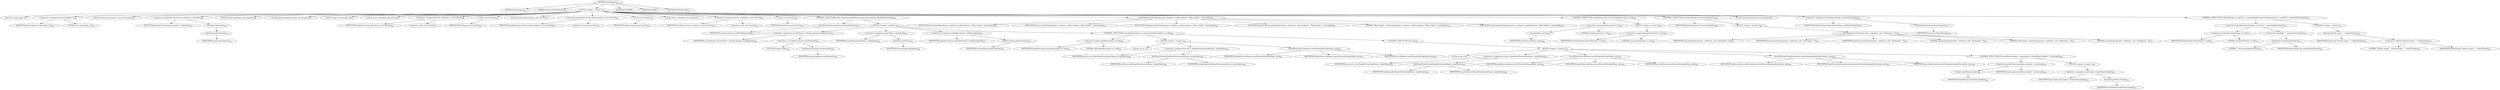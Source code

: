 digraph "printTargets" {  
"1954" [label = <(METHOD,printTargets)<SUB>831</SUB>> ]
"1955" [label = <(PARAM,Project project)<SUB>831</SUB>> ]
"1956" [label = <(PARAM,boolean printSubTargets)<SUB>831</SUB>> ]
"1957" [label = <(BLOCK,&lt;empty&gt;,&lt;empty&gt;)<SUB>831</SUB>> ]
"1958" [label = <(LOCAL,int maxLength: int)> ]
"1959" [label = <(&lt;operator&gt;.assignment,int maxLength = 0)<SUB>833</SUB>> ]
"1960" [label = <(IDENTIFIER,maxLength,int maxLength = 0)<SUB>833</SUB>> ]
"1961" [label = <(LITERAL,0,int maxLength = 0)<SUB>833</SUB>> ]
"1962" [label = <(LOCAL,Enumeration ptargets: java.util.Enumeration)> ]
"1963" [label = <(&lt;operator&gt;.assignment,Enumeration ptargets = elements())<SUB>834</SUB>> ]
"1964" [label = <(IDENTIFIER,ptargets,Enumeration ptargets = elements())<SUB>834</SUB>> ]
"1965" [label = <(elements,elements())<SUB>834</SUB>> ]
"1966" [label = <(getTargets,getTargets())<SUB>834</SUB>> ]
"1967" [label = <(IDENTIFIER,project,getTargets())<SUB>834</SUB>> ]
"1968" [label = <(LOCAL,String targetName: java.lang.String)> ]
"1969" [label = <(LOCAL,String targetDescription: java.lang.String)> ]
"1970" [label = <(LOCAL,Target currentTarget: ANY)> ]
"44" [label = <(LOCAL,Vector topNames: java.util.Vector)> ]
"1971" [label = <(&lt;operator&gt;.assignment,Vector topNames = new Vector())<SUB>840</SUB>> ]
"1972" [label = <(IDENTIFIER,topNames,Vector topNames = new Vector())<SUB>840</SUB>> ]
"1973" [label = <(&lt;operator&gt;.alloc,new Vector())<SUB>840</SUB>> ]
"1974" [label = <(&lt;init&gt;,new Vector())<SUB>840</SUB>> ]
"43" [label = <(IDENTIFIER,topNames,new Vector())<SUB>840</SUB>> ]
"46" [label = <(LOCAL,Vector topDescriptions: java.util.Vector)> ]
"1975" [label = <(&lt;operator&gt;.assignment,Vector topDescriptions = new Vector())<SUB>841</SUB>> ]
"1976" [label = <(IDENTIFIER,topDescriptions,Vector topDescriptions = new Vector())<SUB>841</SUB>> ]
"1977" [label = <(&lt;operator&gt;.alloc,new Vector())<SUB>841</SUB>> ]
"1978" [label = <(&lt;init&gt;,new Vector())<SUB>841</SUB>> ]
"45" [label = <(IDENTIFIER,topDescriptions,new Vector())<SUB>841</SUB>> ]
"48" [label = <(LOCAL,Vector subNames: java.util.Vector)> ]
"1979" [label = <(&lt;operator&gt;.assignment,Vector subNames = new Vector())<SUB>842</SUB>> ]
"1980" [label = <(IDENTIFIER,subNames,Vector subNames = new Vector())<SUB>842</SUB>> ]
"1981" [label = <(&lt;operator&gt;.alloc,new Vector())<SUB>842</SUB>> ]
"1982" [label = <(&lt;init&gt;,new Vector())<SUB>842</SUB>> ]
"47" [label = <(IDENTIFIER,subNames,new Vector())<SUB>842</SUB>> ]
"1983" [label = <(CONTROL_STRUCTURE,while (ptargets.hasMoreElements()),while (ptargets.hasMoreElements()))<SUB>844</SUB>> ]
"1984" [label = <(hasMoreElements,ptargets.hasMoreElements())<SUB>844</SUB>> ]
"1985" [label = <(IDENTIFIER,ptargets,ptargets.hasMoreElements())<SUB>844</SUB>> ]
"1986" [label = <(BLOCK,&lt;empty&gt;,&lt;empty&gt;)<SUB>844</SUB>> ]
"1987" [label = <(&lt;operator&gt;.assignment,currentTarget = (Target) ptargets.nextElement())<SUB>845</SUB>> ]
"1988" [label = <(IDENTIFIER,currentTarget,currentTarget = (Target) ptargets.nextElement())<SUB>845</SUB>> ]
"1989" [label = <(&lt;operator&gt;.cast,(Target) ptargets.nextElement())<SUB>845</SUB>> ]
"1990" [label = <(TYPE_REF,Target,Target)<SUB>845</SUB>> ]
"1991" [label = <(nextElement,ptargets.nextElement())<SUB>845</SUB>> ]
"1992" [label = <(IDENTIFIER,ptargets,ptargets.nextElement())<SUB>845</SUB>> ]
"1993" [label = <(&lt;operator&gt;.assignment,targetName = getName())<SUB>846</SUB>> ]
"1994" [label = <(IDENTIFIER,targetName,targetName = getName())<SUB>846</SUB>> ]
"1995" [label = <(getName,getName())<SUB>846</SUB>> ]
"1996" [label = <(IDENTIFIER,currentTarget,getName())<SUB>846</SUB>> ]
"1997" [label = <(&lt;operator&gt;.assignment,targetDescription = getDescription())<SUB>847</SUB>> ]
"1998" [label = <(IDENTIFIER,targetDescription,targetDescription = getDescription())<SUB>847</SUB>> ]
"1999" [label = <(getDescription,getDescription())<SUB>847</SUB>> ]
"2000" [label = <(IDENTIFIER,currentTarget,getDescription())<SUB>847</SUB>> ]
"2001" [label = <(CONTROL_STRUCTURE,if (targetDescription == null),if (targetDescription == null))<SUB>849</SUB>> ]
"2002" [label = <(&lt;operator&gt;.equals,targetDescription == null)<SUB>849</SUB>> ]
"2003" [label = <(IDENTIFIER,targetDescription,targetDescription == null)<SUB>849</SUB>> ]
"2004" [label = <(LITERAL,null,targetDescription == null)<SUB>849</SUB>> ]
"2005" [label = <(BLOCK,&lt;empty&gt;,&lt;empty&gt;)<SUB>849</SUB>> ]
"2006" [label = <(LOCAL,int pos: int)> ]
"2007" [label = <(&lt;operator&gt;.assignment,int pos = findTargetPosition(subNames, targetName))<SUB>850</SUB>> ]
"2008" [label = <(IDENTIFIER,pos,int pos = findTargetPosition(subNames, targetName))<SUB>850</SUB>> ]
"2009" [label = <(findTargetPosition,findTargetPosition(subNames, targetName))<SUB>850</SUB>> ]
"2010" [label = <(IDENTIFIER,subNames,findTargetPosition(subNames, targetName))<SUB>850</SUB>> ]
"2011" [label = <(IDENTIFIER,targetName,findTargetPosition(subNames, targetName))<SUB>850</SUB>> ]
"2012" [label = <(insertElementAt,subNames.insertElementAt(targetName, pos))<SUB>851</SUB>> ]
"2013" [label = <(IDENTIFIER,subNames,subNames.insertElementAt(targetName, pos))<SUB>851</SUB>> ]
"2014" [label = <(IDENTIFIER,targetName,subNames.insertElementAt(targetName, pos))<SUB>851</SUB>> ]
"2015" [label = <(IDENTIFIER,pos,subNames.insertElementAt(targetName, pos))<SUB>851</SUB>> ]
"2016" [label = <(CONTROL_STRUCTURE,else,else)<SUB>852</SUB>> ]
"2017" [label = <(BLOCK,&lt;empty&gt;,&lt;empty&gt;)<SUB>852</SUB>> ]
"2018" [label = <(LOCAL,int pos: int)> ]
"2019" [label = <(&lt;operator&gt;.assignment,int pos = findTargetPosition(topNames, targetName))<SUB>853</SUB>> ]
"2020" [label = <(IDENTIFIER,pos,int pos = findTargetPosition(topNames, targetName))<SUB>853</SUB>> ]
"2021" [label = <(findTargetPosition,findTargetPosition(topNames, targetName))<SUB>853</SUB>> ]
"2022" [label = <(IDENTIFIER,topNames,findTargetPosition(topNames, targetName))<SUB>853</SUB>> ]
"2023" [label = <(IDENTIFIER,targetName,findTargetPosition(topNames, targetName))<SUB>853</SUB>> ]
"2024" [label = <(insertElementAt,topNames.insertElementAt(targetName, pos))<SUB>854</SUB>> ]
"2025" [label = <(IDENTIFIER,topNames,topNames.insertElementAt(targetName, pos))<SUB>854</SUB>> ]
"2026" [label = <(IDENTIFIER,targetName,topNames.insertElementAt(targetName, pos))<SUB>854</SUB>> ]
"2027" [label = <(IDENTIFIER,pos,topNames.insertElementAt(targetName, pos))<SUB>854</SUB>> ]
"2028" [label = <(insertElementAt,topDescriptions.insertElementAt(targetDescription, pos))<SUB>855</SUB>> ]
"2029" [label = <(IDENTIFIER,topDescriptions,topDescriptions.insertElementAt(targetDescription, pos))<SUB>855</SUB>> ]
"2030" [label = <(IDENTIFIER,targetDescription,topDescriptions.insertElementAt(targetDescription, pos))<SUB>855</SUB>> ]
"2031" [label = <(IDENTIFIER,pos,topDescriptions.insertElementAt(targetDescription, pos))<SUB>855</SUB>> ]
"2032" [label = <(CONTROL_STRUCTURE,if (targetName.length() &gt; maxLength),if (targetName.length() &gt; maxLength))<SUB>856</SUB>> ]
"2033" [label = <(&lt;operator&gt;.greaterThan,targetName.length() &gt; maxLength)<SUB>856</SUB>> ]
"2034" [label = <(length,targetName.length())<SUB>856</SUB>> ]
"2035" [label = <(IDENTIFIER,targetName,targetName.length())<SUB>856</SUB>> ]
"2036" [label = <(IDENTIFIER,maxLength,targetName.length() &gt; maxLength)<SUB>856</SUB>> ]
"2037" [label = <(BLOCK,&lt;empty&gt;,&lt;empty&gt;)<SUB>856</SUB>> ]
"2038" [label = <(&lt;operator&gt;.assignment,maxLength = targetName.length())<SUB>857</SUB>> ]
"2039" [label = <(IDENTIFIER,maxLength,maxLength = targetName.length())<SUB>857</SUB>> ]
"2040" [label = <(length,targetName.length())<SUB>857</SUB>> ]
"2041" [label = <(IDENTIFIER,targetName,targetName.length())<SUB>857</SUB>> ]
"2042" [label = <(printTargets,printTargets(project, topNames, topDescriptions, &quot;Main targets:&quot;, maxLength))<SUB>862</SUB>> ]
"2043" [label = <(IDENTIFIER,this,printTargets(project, topNames, topDescriptions, &quot;Main targets:&quot;, maxLength))<SUB>862</SUB>> ]
"2044" [label = <(IDENTIFIER,project,printTargets(project, topNames, topDescriptions, &quot;Main targets:&quot;, maxLength))<SUB>862</SUB>> ]
"2045" [label = <(IDENTIFIER,topNames,printTargets(project, topNames, topDescriptions, &quot;Main targets:&quot;, maxLength))<SUB>862</SUB>> ]
"2046" [label = <(IDENTIFIER,topDescriptions,printTargets(project, topNames, topDescriptions, &quot;Main targets:&quot;, maxLength))<SUB>862</SUB>> ]
"2047" [label = <(LITERAL,&quot;Main targets:&quot;,printTargets(project, topNames, topDescriptions, &quot;Main targets:&quot;, maxLength))<SUB>862</SUB>> ]
"2048" [label = <(IDENTIFIER,maxLength,printTargets(project, topNames, topDescriptions, &quot;Main targets:&quot;, maxLength))<SUB>863</SUB>> ]
"2049" [label = <(CONTROL_STRUCTURE,if (topNames.size() == 0),if (topNames.size() == 0))<SUB>866</SUB>> ]
"2050" [label = <(&lt;operator&gt;.equals,topNames.size() == 0)<SUB>866</SUB>> ]
"2051" [label = <(size,topNames.size())<SUB>866</SUB>> ]
"2052" [label = <(IDENTIFIER,topNames,topNames.size())<SUB>866</SUB>> ]
"2053" [label = <(LITERAL,0,topNames.size() == 0)<SUB>866</SUB>> ]
"2054" [label = <(BLOCK,&lt;empty&gt;,&lt;empty&gt;)<SUB>866</SUB>> ]
"2055" [label = <(&lt;operator&gt;.assignment,printSubTargets = true)<SUB>867</SUB>> ]
"2056" [label = <(IDENTIFIER,printSubTargets,printSubTargets = true)<SUB>867</SUB>> ]
"2057" [label = <(LITERAL,true,printSubTargets = true)<SUB>867</SUB>> ]
"2058" [label = <(CONTROL_STRUCTURE,if (printSubTargets),if (printSubTargets))<SUB>869</SUB>> ]
"2059" [label = <(IDENTIFIER,printSubTargets,if (printSubTargets))<SUB>869</SUB>> ]
"2060" [label = <(BLOCK,&lt;empty&gt;,&lt;empty&gt;)<SUB>869</SUB>> ]
"2061" [label = <(printTargets,printTargets(project, subNames, null, &quot;Subtargets:&quot;, 0))<SUB>870</SUB>> ]
"2062" [label = <(IDENTIFIER,this,printTargets(project, subNames, null, &quot;Subtargets:&quot;, 0))<SUB>870</SUB>> ]
"2063" [label = <(IDENTIFIER,project,printTargets(project, subNames, null, &quot;Subtargets:&quot;, 0))<SUB>870</SUB>> ]
"2064" [label = <(IDENTIFIER,subNames,printTargets(project, subNames, null, &quot;Subtargets:&quot;, 0))<SUB>870</SUB>> ]
"2065" [label = <(LITERAL,null,printTargets(project, subNames, null, &quot;Subtargets:&quot;, 0))<SUB>870</SUB>> ]
"2066" [label = <(LITERAL,&quot;Subtargets:&quot;,printTargets(project, subNames, null, &quot;Subtargets:&quot;, 0))<SUB>870</SUB>> ]
"2067" [label = <(LITERAL,0,printTargets(project, subNames, null, &quot;Subtargets:&quot;, 0))<SUB>870</SUB>> ]
"2068" [label = <(LOCAL,String defaultTarget: java.lang.String)> ]
"2069" [label = <(&lt;operator&gt;.assignment,String defaultTarget = getDefaultTarget())<SUB>873</SUB>> ]
"2070" [label = <(IDENTIFIER,defaultTarget,String defaultTarget = getDefaultTarget())<SUB>873</SUB>> ]
"2071" [label = <(getDefaultTarget,getDefaultTarget())<SUB>873</SUB>> ]
"2072" [label = <(IDENTIFIER,project,getDefaultTarget())<SUB>873</SUB>> ]
"2073" [label = <(CONTROL_STRUCTURE,if (defaultTarget != null &amp;&amp; !&quot;&quot;.equals(defaultTarget)),if (defaultTarget != null &amp;&amp; !&quot;&quot;.equals(defaultTarget)))<SUB>874</SUB>> ]
"2074" [label = <(&lt;operator&gt;.logicalAnd,defaultTarget != null &amp;&amp; !&quot;&quot;.equals(defaultTarget))<SUB>874</SUB>> ]
"2075" [label = <(&lt;operator&gt;.notEquals,defaultTarget != null)<SUB>874</SUB>> ]
"2076" [label = <(IDENTIFIER,defaultTarget,defaultTarget != null)<SUB>874</SUB>> ]
"2077" [label = <(LITERAL,null,defaultTarget != null)<SUB>874</SUB>> ]
"2078" [label = <(&lt;operator&gt;.logicalNot,!&quot;&quot;.equals(defaultTarget))<SUB>874</SUB>> ]
"2079" [label = <(equals,this.equals(defaultTarget))<SUB>874</SUB>> ]
"2080" [label = <(LITERAL,&quot;&quot;,this.equals(defaultTarget))<SUB>874</SUB>> ]
"2081" [label = <(IDENTIFIER,defaultTarget,this.equals(defaultTarget))<SUB>874</SUB>> ]
"2082" [label = <(BLOCK,&lt;empty&gt;,&lt;empty&gt;)<SUB>874</SUB>> ]
"2083" [label = <(log,log(&quot;Default target: &quot; + defaultTarget))<SUB>876</SUB>> ]
"2084" [label = <(IDENTIFIER,project,log(&quot;Default target: &quot; + defaultTarget))<SUB>876</SUB>> ]
"2085" [label = <(&lt;operator&gt;.addition,&quot;Default target: &quot; + defaultTarget)<SUB>876</SUB>> ]
"2086" [label = <(LITERAL,&quot;Default target: &quot;,&quot;Default target: &quot; + defaultTarget)<SUB>876</SUB>> ]
"2087" [label = <(IDENTIFIER,defaultTarget,&quot;Default target: &quot; + defaultTarget)<SUB>876</SUB>> ]
"2088" [label = <(MODIFIER,PRIVATE)> ]
"2089" [label = <(MODIFIER,STATIC)> ]
"2090" [label = <(METHOD_RETURN,void)<SUB>831</SUB>> ]
  "1954" -> "1955" 
  "1954" -> "1956" 
  "1954" -> "1957" 
  "1954" -> "2088" 
  "1954" -> "2089" 
  "1954" -> "2090" 
  "1957" -> "1958" 
  "1957" -> "1959" 
  "1957" -> "1962" 
  "1957" -> "1963" 
  "1957" -> "1968" 
  "1957" -> "1969" 
  "1957" -> "1970" 
  "1957" -> "44" 
  "1957" -> "1971" 
  "1957" -> "1974" 
  "1957" -> "46" 
  "1957" -> "1975" 
  "1957" -> "1978" 
  "1957" -> "48" 
  "1957" -> "1979" 
  "1957" -> "1982" 
  "1957" -> "1983" 
  "1957" -> "2042" 
  "1957" -> "2049" 
  "1957" -> "2058" 
  "1957" -> "2068" 
  "1957" -> "2069" 
  "1957" -> "2073" 
  "1959" -> "1960" 
  "1959" -> "1961" 
  "1963" -> "1964" 
  "1963" -> "1965" 
  "1965" -> "1966" 
  "1966" -> "1967" 
  "1971" -> "1972" 
  "1971" -> "1973" 
  "1974" -> "43" 
  "1975" -> "1976" 
  "1975" -> "1977" 
  "1978" -> "45" 
  "1979" -> "1980" 
  "1979" -> "1981" 
  "1982" -> "47" 
  "1983" -> "1984" 
  "1983" -> "1986" 
  "1984" -> "1985" 
  "1986" -> "1987" 
  "1986" -> "1993" 
  "1986" -> "1997" 
  "1986" -> "2001" 
  "1987" -> "1988" 
  "1987" -> "1989" 
  "1989" -> "1990" 
  "1989" -> "1991" 
  "1991" -> "1992" 
  "1993" -> "1994" 
  "1993" -> "1995" 
  "1995" -> "1996" 
  "1997" -> "1998" 
  "1997" -> "1999" 
  "1999" -> "2000" 
  "2001" -> "2002" 
  "2001" -> "2005" 
  "2001" -> "2016" 
  "2002" -> "2003" 
  "2002" -> "2004" 
  "2005" -> "2006" 
  "2005" -> "2007" 
  "2005" -> "2012" 
  "2007" -> "2008" 
  "2007" -> "2009" 
  "2009" -> "2010" 
  "2009" -> "2011" 
  "2012" -> "2013" 
  "2012" -> "2014" 
  "2012" -> "2015" 
  "2016" -> "2017" 
  "2017" -> "2018" 
  "2017" -> "2019" 
  "2017" -> "2024" 
  "2017" -> "2028" 
  "2017" -> "2032" 
  "2019" -> "2020" 
  "2019" -> "2021" 
  "2021" -> "2022" 
  "2021" -> "2023" 
  "2024" -> "2025" 
  "2024" -> "2026" 
  "2024" -> "2027" 
  "2028" -> "2029" 
  "2028" -> "2030" 
  "2028" -> "2031" 
  "2032" -> "2033" 
  "2032" -> "2037" 
  "2033" -> "2034" 
  "2033" -> "2036" 
  "2034" -> "2035" 
  "2037" -> "2038" 
  "2038" -> "2039" 
  "2038" -> "2040" 
  "2040" -> "2041" 
  "2042" -> "2043" 
  "2042" -> "2044" 
  "2042" -> "2045" 
  "2042" -> "2046" 
  "2042" -> "2047" 
  "2042" -> "2048" 
  "2049" -> "2050" 
  "2049" -> "2054" 
  "2050" -> "2051" 
  "2050" -> "2053" 
  "2051" -> "2052" 
  "2054" -> "2055" 
  "2055" -> "2056" 
  "2055" -> "2057" 
  "2058" -> "2059" 
  "2058" -> "2060" 
  "2060" -> "2061" 
  "2061" -> "2062" 
  "2061" -> "2063" 
  "2061" -> "2064" 
  "2061" -> "2065" 
  "2061" -> "2066" 
  "2061" -> "2067" 
  "2069" -> "2070" 
  "2069" -> "2071" 
  "2071" -> "2072" 
  "2073" -> "2074" 
  "2073" -> "2082" 
  "2074" -> "2075" 
  "2074" -> "2078" 
  "2075" -> "2076" 
  "2075" -> "2077" 
  "2078" -> "2079" 
  "2079" -> "2080" 
  "2079" -> "2081" 
  "2082" -> "2083" 
  "2083" -> "2084" 
  "2083" -> "2085" 
  "2085" -> "2086" 
  "2085" -> "2087" 
}
